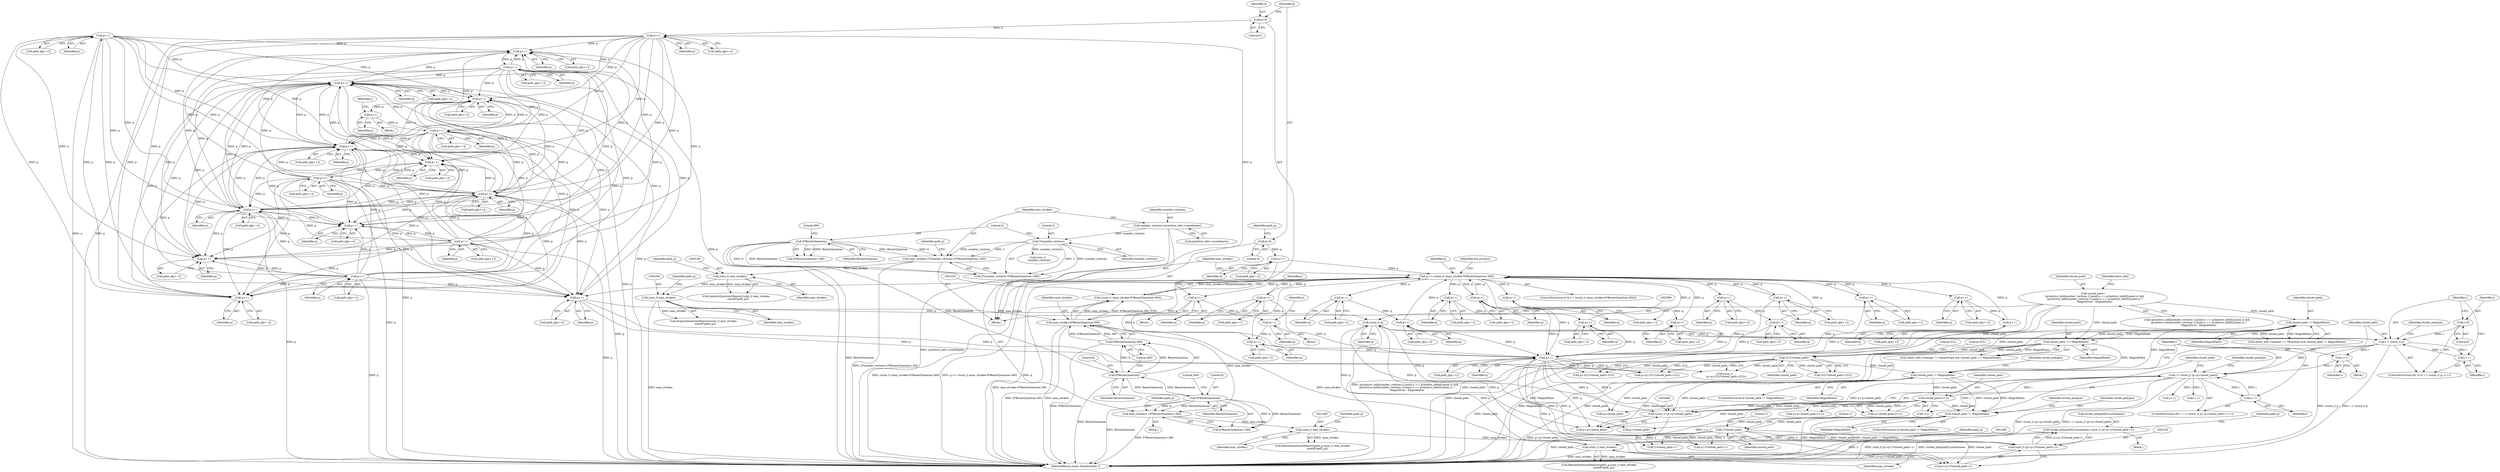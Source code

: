 digraph "0_ImageMagick_726812fa2fa7ce16bcf58f6e115f65427a1c0950_5@array" {
"1002735" [label="(Call,stroke_polygon[0].coordinates=(size_t) (p+q+2*closed_path+1))"];
"1002741" [label="(Call,(size_t) (p+q+2*closed_path+1))"];
"1002597" [label="(Call,(ssize_t) p)"];
"1002552" [label="(Call,p++)"];
"1001795" [label="(Call,p++)"];
"1001787" [label="(Call,p++)"];
"1001606" [label="(Call,p++)"];
"1001598" [label="(Call,p++)"];
"1002178" [label="(Call,p++)"];
"1002482" [label="(Call,p++)"];
"1002477" [label="(Call,p++)"];
"1002395" [label="(Call,p++)"];
"1001679" [label="(Call,p++)"];
"1000798" [label="(Call,p++)"];
"1000789" [label="(Call,p=0)"];
"1002026" [label="(Call,p++)"];
"1002018" [label="(Call,p++)"];
"1001713" [label="(Call,p++)"];
"1001705" [label="(Call,p++)"];
"1002212" [label="(Call,p++)"];
"1002204" [label="(Call,p++)"];
"1001777" [label="(Call,p++)"];
"1001588" [label="(Call,p++)"];
"1002560" [label="(Call,q++)"];
"1002105" [label="(Call,q++)"];
"1002097" [label="(Call,q++)"];
"1001422" [label="(Call,q >= (ssize_t) (max_strokes-6*BezierQuantum-360))"];
"1002170" [label="(Call,q++)"];
"1002196" [label="(Call,q++)"];
"1002188" [label="(Call,q++)"];
"1001697" [label="(Call,q++)"];
"1001689" [label="(Call,q++)"];
"1001999" [label="(Call,q++)"];
"1001915" [label="(Call,q++)"];
"1001994" [label="(Call,q++)"];
"1002276" [label="(Call,q++)"];
"1002294" [label="(Call,q++)"];
"1002286" [label="(Call,q++)"];
"1001527" [label="(Call,q++)"];
"1001519" [label="(Call,q++)"];
"1000806" [label="(Call,q++)"];
"1000792" [label="(Call,q=0)"];
"1001671" [label="(Call,q++)"];
"1002087" [label="(Call,q++)"];
"1001424" [label="(Call,(ssize_t) (max_strokes-6*BezierQuantum-360))"];
"1001426" [label="(Call,max_strokes-6*BezierQuantum-360)"];
"1001459" [label="(Call,(size_t) max_strokes)"];
"1001447" [label="(Call,(size_t) max_strokes)"];
"1001434" [label="(Call,max_strokes+=6*BezierQuantum+360)"];
"1001437" [label="(Call,6*BezierQuantum)"];
"1001429" [label="(Call,6*BezierQuantum)"];
"1000148" [label="(Call,6*BezierQuantum)"];
"1000168" [label="(Call,(size_t) max_strokes)"];
"1000157" [label="(Call,(size_t) max_strokes)"];
"1000141" [label="(Call,max_strokes=2*number_vertices+6*BezierQuantum+360)"];
"1000144" [label="(Call,2*number_vertices)"];
"1000136" [label="(Call,number_vertices=primitive_info->coordinates)"];
"1001428" [label="(Call,6*BezierQuantum-360)"];
"1002748" [label="(Call,2*closed_path)"];
"1002682" [label="(Call,closed_path != MagickFalse)"];
"1002620" [label="(Call,closed_path != MagickFalse)"];
"1002577" [label="(Call,2UL*closed_path)"];
"1000274" [label="(Call,closed_path != MagickFalse)"];
"1000221" [label="(Call,closed_path=\n    (primitive_info[number_vertices-1].point.x == primitive_info[0].point.x) &&\n    (primitive_info[number_vertices-1].point.y == primitive_info[0].point.y) ?\n    MagickTrue : MagickFalse)"];
"1000440" [label="(Call,closed_path == MagickFalse)"];
"1002676" [label="(Call,closed_path-(i+1))"];
"1002645" [label="(Call,i < (ssize_t) (p+q+closed_path))"];
"1002642" [label="(Call,i++)"];
"1002595" [label="(Call,i < (ssize_t) p)"];
"1002592" [label="(Call,i=0)"];
"1002600" [label="(Call,i++)"];
"1002654" [label="(Call,i++)"];
"1002647" [label="(Call,(ssize_t) (p+q+closed_path))"];
"1002601" [label="(Identifier,i)"];
"1002018" [label="(Call,p++)"];
"1001677" [label="(Call,path_p[p++])"];
"1001431" [label="(Identifier,BezierQuantum)"];
"1001429" [label="(Call,6*BezierQuantum)"];
"1001778" [label="(Identifier,p)"];
"1002646" [label="(Identifier,i)"];
"1002552" [label="(Call,p++)"];
"1002411" [label="(Block,)"];
"1001697" [label="(Call,q++)"];
"1001452" [label="(Identifier,path_p)"];
"1001437" [label="(Call,6*BezierQuantum)"];
"1000146" [label="(Identifier,number_vertices)"];
"1000138" [label="(Call,primitive_info->coordinates)"];
"1001788" [label="(Identifier,p)"];
"1000792" [label="(Call,q=0)"];
"1002477" [label="(Call,p++)"];
"1000794" [label="(Literal,0)"];
"1000173" [label="(Identifier,path_q)"];
"1002596" [label="(Identifier,i)"];
"1002597" [label="(Call,(ssize_t) p)"];
"1002621" [label="(Identifier,closed_path)"];
"1001994" [label="(Call,q++)"];
"1002483" [label="(Identifier,p)"];
"1001599" [label="(Identifier,p)"];
"1001435" [label="(Identifier,max_strokes)"];
"1002295" [label="(Identifier,q)"];
"1001464" [label="(Identifier,path_q)"];
"1002642" [label="(Call,i++)"];
"1002591" [label="(ControlStructure,for (i=0; i < (ssize_t) p; i++))"];
"1002560" [label="(Call,q++)"];
"1002743" [label="(Call,p+q+2*closed_path+1)"];
"1002681" [label="(ControlStructure,if (closed_path != MagickFalse))"];
"1000806" [label="(Call,q++)"];
"1002179" [label="(Identifier,p)"];
"1000807" [label="(Identifier,q)"];
"1001997" [label="(Call,path_q[q++])"];
"1000797" [label="(Identifier,path_q)"];
"1002016" [label="(Call,path_p[p++])"];
"1000143" [label="(Call,2*number_vertices+6*BezierQuantum+360)"];
"1001428" [label="(Call,6*BezierQuantum-360)"];
"1001442" [label="(Identifier,path_p)"];
"1002393" [label="(Call,path_p[p++])"];
"1001447" [label="(Call,(size_t) max_strokes)"];
"1002622" [label="(Identifier,MagickFalse)"];
"1001588" [label="(Call,p++)"];
"1002095" [label="(Call,path_q[q++])"];
"1002026" [label="(Call,p++)"];
"1002024" [label="(Call,path_p[p++])"];
"1000151" [label="(Literal,360)"];
"1002623" [label="(Block,)"];
"1002482" [label="(Call,p++)"];
"1001424" [label="(Call,(ssize_t) (max_strokes-6*BezierQuantum-360))"];
"1002736" [label="(Call,stroke_polygon[0].coordinates)"];
"1001777" [label="(Call,p++)"];
"1002276" [label="(Call,q++)"];
"1001606" [label="(Call,p++)"];
"1001430" [label="(Literal,6)"];
"1002572" [label="(Call,p+q+2UL*closed_path+2UL)"];
"1001695" [label="(Call,path_q[q++])"];
"1001525" [label="(Call,path_q[q++])"];
"1002188" [label="(Call,q++)"];
"1002684" [label="(Identifier,MagickFalse)"];
"1002748" [label="(Call,2*closed_path)"];
"1002620" [label="(Call,closed_path != MagickFalse)"];
"1002000" [label="(Identifier,q)"];
"1000274" [label="(Call,closed_path != MagickFalse)"];
"1000799" [label="(Identifier,p)"];
"1002751" [label="(Literal,1)"];
"1002395" [label="(Call,p++)"];
"1002561" [label="(Identifier,q)"];
"1001427" [label="(Identifier,max_strokes)"];
"1001671" [label="(Call,q++)"];
"1001687" [label="(Call,path_q[q++])"];
"1001995" [label="(Identifier,q)"];
"1000167" [label="(Call,AcquireQuantumMemory((size_t) max_strokes,\n    sizeof(*path_q)))"];
"1000136" [label="(Call,number_vertices=primitive_info->coordinates)"];
"1002189" [label="(Identifier,q)"];
"1002599" [label="(Identifier,p)"];
"1002579" [label="(Identifier,closed_path)"];
"1002659" [label="(Identifier,stroke_polygon)"];
"1001793" [label="(Call,path_p[p++])"];
"1002550" [label="(Call,path_p[p++])"];
"1001915" [label="(Call,q++)"];
"1001457" [label="(Call,ResizeQuantumMemory(path_q,(size_t) max_strokes,\n           sizeof(*path_q)))"];
"1001927" [label="(Identifier,j)"];
"1001785" [label="(Call,path_p[p++])"];
"1001586" [label="(Call,path_p[p++])"];
"1002087" [label="(Call,q++)"];
"1002410" [label="(Identifier,j)"];
"1002772" [label="(MethodReturn,static PrimitiveInfo *)"];
"1001528" [label="(Identifier,q)"];
"1002747" [label="(Call,2*closed_path+1)"];
"1001706" [label="(Identifier,p)"];
"1000434" [label="(Call,(draw_info->linecap == SquareCap) && (closed_path == MagickFalse))"];
"1002590" [label="(Block,)"];
"1002649" [label="(Call,p+q+closed_path)"];
"1000440" [label="(Call,closed_path == MagickFalse)"];
"1001796" [label="(Identifier,p)"];
"1000180" [label="(Call,(size_t)\n    number_vertices)"];
"1001589" [label="(Identifier,p)"];
"1001517" [label="(Call,path_q[q++])"];
"1002176" [label="(Call,path_p[p++])"];
"1000142" [label="(Identifier,max_strokes)"];
"1002702" [label="(Call,p+closed_path)"];
"1000153" [label="(Identifier,path_p)"];
"1002749" [label="(Literal,2)"];
"1000798" [label="(Call,p++)"];
"1001703" [label="(Call,path_p[p++])"];
"1001423" [label="(Identifier,q)"];
"1002213" [label="(Identifier,p)"];
"1001449" [label="(Identifier,max_strokes)"];
"1002688" [label="(Identifier,stroke_polygon)"];
"1002654" [label="(Call,i++)"];
"1002553" [label="(Identifier,p)"];
"1002676" [label="(Call,closed_path-(i+1))"];
"1001720" [label="(Block,)"];
"1002643" [label="(Identifier,i)"];
"1002678" [label="(Call,i+1)"];
"1002594" [label="(Literal,0)"];
"1001679" [label="(Call,p++)"];
"1002210" [label="(Call,path_p[p++])"];
"1001598" [label="(Call,p++)"];
"1000796" [label="(Call,path_q[p++])"];
"1002287" [label="(Identifier,q)"];
"1000147" [label="(Call,6*BezierQuantum+360)"];
"1000141" [label="(Call,max_strokes=2*number_vertices+6*BezierQuantum+360)"];
"1002683" [label="(Identifier,closed_path)"];
"1001669" [label="(Call,path_q[q++])"];
"1002088" [label="(Identifier,q)"];
"1000148" [label="(Call,6*BezierQuantum)"];
"1002674" [label="(Call,q+closed_path-(i+1))"];
"1002593" [label="(Identifier,i)"];
"1002682" [label="(Call,closed_path != MagickFalse)"];
"1002753" [label="(Identifier,path_p)"];
"1002178" [label="(Call,p++)"];
"1001440" [label="(Literal,360)"];
"1002672" [label="(Call,p+q+closed_path-(i+1))"];
"1002204" [label="(Call,p++)"];
"1000223" [label="(Call,(primitive_info[number_vertices-1].point.x == primitive_info[0].point.x) &&\n    (primitive_info[number_vertices-1].point.y == primitive_info[0].point.y) ?\n    MagickTrue : MagickFalse)"];
"1000170" [label="(Identifier,max_strokes)"];
"1000791" [label="(Literal,0)"];
"1002097" [label="(Call,q++)"];
"1000790" [label="(Identifier,p)"];
"1000150" [label="(Identifier,BezierQuantum)"];
"1001672" [label="(Identifier,q)"];
"1000276" [label="(Identifier,MagickFalse)"];
"1002019" [label="(Identifier,p)"];
"1002478" [label="(Identifier,p)"];
"1001604" [label="(Call,path_p[p++])"];
"1001999" [label="(Call,q++)"];
"1002085" [label="(Call,path_q[q++])"];
"1002570" [label="(Call,(size_t)\n    (p+q+2UL*closed_path+2UL))"];
"1001698" [label="(Identifier,q)"];
"1001459" [label="(Call,(size_t) max_strokes)"];
"1002745" [label="(Call,q+2*closed_path+1)"];
"1002592" [label="(Call,i=0)"];
"1000804" [label="(Call,path_p[q++])"];
"1001438" [label="(Literal,6)"];
"1002600" [label="(Call,i++)"];
"1002578" [label="(Literal,2UL)"];
"1001432" [label="(Literal,360)"];
"1002750" [label="(Identifier,closed_path)"];
"1002027" [label="(Identifier,p)"];
"1001711" [label="(Call,path_p[p++])"];
"1002735" [label="(Call,stroke_polygon[0].coordinates=(size_t) (p+q+2*closed_path+1))"];
"1002580" [label="(Literal,2UL)"];
"1002480" [label="(Call,path_p[p++])"];
"1001527" [label="(Call,q++)"];
"1001445" [label="(Call,ResizeQuantumMemory(path_p,(size_t) max_strokes,\n           sizeof(*path_p)))"];
"1001461" [label="(Identifier,max_strokes)"];
"1000156" [label="(Call,AcquireQuantumMemory((size_t) max_strokes,\n    sizeof(*path_p)))"];
"1002647" [label="(Call,(ssize_t) (p+q+closed_path))"];
"1001421" [label="(ControlStructure,if (q >= (ssize_t) (max_strokes-6*BezierQuantum-360)))"];
"1001489" [label="(Identifier,dot_product)"];
"1001714" [label="(Identifier,p)"];
"1001787" [label="(Call,p++)"];
"1002595" [label="(Call,i < (ssize_t) p)"];
"1002168" [label="(Call,path_q[q++])"];
"1002577" [label="(Call,2UL*closed_path)"];
"1000221" [label="(Call,closed_path=\n    (primitive_info[number_vertices-1].point.x == primitive_info[0].point.x) &&\n    (primitive_info[number_vertices-1].point.y == primitive_info[0].point.y) ?\n    MagickTrue : MagickFalse)"];
"1002194" [label="(Call,path_q[q++])"];
"1002626" [label="(Identifier,stroke_polygon)"];
"1001795" [label="(Call,p++)"];
"1002284" [label="(Call,path_q[q++])"];
"1002558" [label="(Call,path_q[q++])"];
"1002651" [label="(Call,q+closed_path)"];
"1002196" [label="(Call,q++)"];
"1001433" [label="(Block,)"];
"1000162" [label="(Identifier,path_p)"];
"1002205" [label="(Identifier,p)"];
"1002655" [label="(Identifier,i)"];
"1002202" [label="(Call,path_p[p++])"];
"1001426" [label="(Call,max_strokes-6*BezierQuantum-360)"];
"1002605" [label="(Identifier,stroke_polygon)"];
"1001916" [label="(Identifier,q)"];
"1002726" [label="(Call,i++)"];
"1001689" [label="(Call,q++)"];
"1002170" [label="(Call,q++)"];
"1001919" [label="(Identifier,j)"];
"1001434" [label="(Call,max_strokes+=6*BezierQuantum+360)"];
"1000275" [label="(Identifier,closed_path)"];
"1001596" [label="(Call,path_p[p++])"];
"1002294" [label="(Call,q++)"];
"1002644" [label="(ControlStructure,for ( ; i < (ssize_t) (p+q+closed_path); i++))"];
"1001422" [label="(Call,q >= (ssize_t) (max_strokes-6*BezierQuantum-360))"];
"1002286" [label="(Call,q++)"];
"1001439" [label="(Identifier,BezierQuantum)"];
"1002645" [label="(Call,i < (ssize_t) (p+q+closed_path))"];
"1002106" [label="(Identifier,q)"];
"1002741" [label="(Call,(size_t) (p+q+2*closed_path+1))"];
"1001520" [label="(Identifier,q)"];
"1000442" [label="(Identifier,MagickFalse)"];
"1002274" [label="(Call,path_q[q++])"];
"1001436" [label="(Call,6*BezierQuantum+360)"];
"1001519" [label="(Call,q++)"];
"1002292" [label="(Call,path_q[q++])"];
"1001705" [label="(Call,p++)"];
"1000144" [label="(Call,2*number_vertices)"];
"1002619" [label="(ControlStructure,if (closed_path != MagickFalse))"];
"1000137" [label="(Identifier,number_vertices)"];
"1000793" [label="(Identifier,q)"];
"1001690" [label="(Identifier,q)"];
"1001607" [label="(Identifier,p)"];
"1002105" [label="(Call,q++)"];
"1002574" [label="(Call,q+2UL*closed_path+2UL)"];
"1002186" [label="(Call,path_q[q++])"];
"1000222" [label="(Identifier,closed_path)"];
"1002277" [label="(Identifier,q)"];
"1000157" [label="(Call,(size_t) max_strokes)"];
"1000789" [label="(Call,p=0)"];
"1001775" [label="(Call,path_p[p++])"];
"1002396" [label="(Identifier,p)"];
"1000159" [label="(Identifier,max_strokes)"];
"1001713" [label="(Call,p++)"];
"1002171" [label="(Identifier,q)"];
"1002576" [label="(Call,2UL*closed_path+2UL)"];
"1002710" [label="(Identifier,stroke_polygon)"];
"1002677" [label="(Identifier,closed_path)"];
"1002212" [label="(Call,p++)"];
"1001680" [label="(Identifier,p)"];
"1002197" [label="(Identifier,q)"];
"1000149" [label="(Literal,6)"];
"1000168" [label="(Call,(size_t) max_strokes)"];
"1000268" [label="(Call,(draw_info->linejoin == MiterJoin) && (closed_path != MagickFalse))"];
"1000441" [label="(Identifier,closed_path)"];
"1002706" [label="(Call,i++)"];
"1001928" [label="(Block,)"];
"1000265" [label="(Identifier,draw_info)"];
"1002103" [label="(Call,path_q[q++])"];
"1002098" [label="(Identifier,q)"];
"1000145" [label="(Literal,2)"];
"1000108" [label="(Block,)"];
"1002735" -> "1002590"  [label="AST: "];
"1002735" -> "1002741"  [label="CFG: "];
"1002736" -> "1002735"  [label="AST: "];
"1002741" -> "1002735"  [label="AST: "];
"1002753" -> "1002735"  [label="CFG: "];
"1002735" -> "1002772"  [label="DDG: (size_t) (p+q+2*closed_path+1)"];
"1002735" -> "1002772"  [label="DDG: stroke_polygon[0].coordinates"];
"1002741" -> "1002735"  [label="DDG: p+q+2*closed_path+1"];
"1002741" -> "1002743"  [label="CFG: "];
"1002742" -> "1002741"  [label="AST: "];
"1002743" -> "1002741"  [label="AST: "];
"1002741" -> "1002772"  [label="DDG: p+q+2*closed_path+1"];
"1002597" -> "1002741"  [label="DDG: p"];
"1002560" -> "1002741"  [label="DDG: q"];
"1002748" -> "1002741"  [label="DDG: 2"];
"1002748" -> "1002741"  [label="DDG: closed_path"];
"1002597" -> "1002595"  [label="AST: "];
"1002597" -> "1002599"  [label="CFG: "];
"1002598" -> "1002597"  [label="AST: "];
"1002599" -> "1002597"  [label="AST: "];
"1002595" -> "1002597"  [label="CFG: "];
"1002597" -> "1002595"  [label="DDG: p"];
"1002552" -> "1002597"  [label="DDG: p"];
"1002597" -> "1002647"  [label="DDG: p"];
"1002597" -> "1002649"  [label="DDG: p"];
"1002597" -> "1002702"  [label="DDG: p"];
"1002597" -> "1002743"  [label="DDG: p"];
"1002552" -> "1002550"  [label="AST: "];
"1002552" -> "1002553"  [label="CFG: "];
"1002553" -> "1002552"  [label="AST: "];
"1002550" -> "1002552"  [label="CFG: "];
"1001795" -> "1002552"  [label="DDG: p"];
"1001606" -> "1002552"  [label="DDG: p"];
"1002178" -> "1002552"  [label="DDG: p"];
"1002482" -> "1002552"  [label="DDG: p"];
"1001679" -> "1002552"  [label="DDG: p"];
"1000798" -> "1002552"  [label="DDG: p"];
"1002026" -> "1002552"  [label="DDG: p"];
"1001713" -> "1002552"  [label="DDG: p"];
"1002212" -> "1002552"  [label="DDG: p"];
"1001777" -> "1002552"  [label="DDG: p"];
"1001588" -> "1002552"  [label="DDG: p"];
"1002552" -> "1002570"  [label="DDG: p"];
"1002552" -> "1002572"  [label="DDG: p"];
"1001795" -> "1001793"  [label="AST: "];
"1001795" -> "1001796"  [label="CFG: "];
"1001796" -> "1001795"  [label="AST: "];
"1001793" -> "1001795"  [label="CFG: "];
"1001795" -> "1002772"  [label="DDG: p"];
"1001795" -> "1001588"  [label="DDG: p"];
"1001795" -> "1001598"  [label="DDG: p"];
"1001795" -> "1001679"  [label="DDG: p"];
"1001795" -> "1001705"  [label="DDG: p"];
"1001795" -> "1001777"  [label="DDG: p"];
"1001795" -> "1001787"  [label="DDG: p"];
"1001787" -> "1001795"  [label="DDG: p"];
"1001795" -> "1002018"  [label="DDG: p"];
"1001795" -> "1002178"  [label="DDG: p"];
"1001795" -> "1002204"  [label="DDG: p"];
"1001795" -> "1002395"  [label="DDG: p"];
"1001787" -> "1001785"  [label="AST: "];
"1001787" -> "1001788"  [label="CFG: "];
"1001788" -> "1001787"  [label="AST: "];
"1001785" -> "1001787"  [label="CFG: "];
"1001606" -> "1001787"  [label="DDG: p"];
"1002178" -> "1001787"  [label="DDG: p"];
"1002482" -> "1001787"  [label="DDG: p"];
"1001679" -> "1001787"  [label="DDG: p"];
"1000798" -> "1001787"  [label="DDG: p"];
"1002026" -> "1001787"  [label="DDG: p"];
"1001713" -> "1001787"  [label="DDG: p"];
"1002212" -> "1001787"  [label="DDG: p"];
"1001777" -> "1001787"  [label="DDG: p"];
"1001588" -> "1001787"  [label="DDG: p"];
"1001606" -> "1001604"  [label="AST: "];
"1001606" -> "1001607"  [label="CFG: "];
"1001607" -> "1001606"  [label="AST: "];
"1001604" -> "1001606"  [label="CFG: "];
"1001606" -> "1002772"  [label="DDG: p"];
"1001606" -> "1001588"  [label="DDG: p"];
"1001606" -> "1001598"  [label="DDG: p"];
"1001598" -> "1001606"  [label="DDG: p"];
"1001606" -> "1001679"  [label="DDG: p"];
"1001606" -> "1001705"  [label="DDG: p"];
"1001606" -> "1001777"  [label="DDG: p"];
"1001606" -> "1002018"  [label="DDG: p"];
"1001606" -> "1002178"  [label="DDG: p"];
"1001606" -> "1002204"  [label="DDG: p"];
"1001606" -> "1002395"  [label="DDG: p"];
"1001598" -> "1001596"  [label="AST: "];
"1001598" -> "1001599"  [label="CFG: "];
"1001599" -> "1001598"  [label="AST: "];
"1001596" -> "1001598"  [label="CFG: "];
"1002178" -> "1001598"  [label="DDG: p"];
"1002482" -> "1001598"  [label="DDG: p"];
"1001679" -> "1001598"  [label="DDG: p"];
"1000798" -> "1001598"  [label="DDG: p"];
"1002026" -> "1001598"  [label="DDG: p"];
"1001713" -> "1001598"  [label="DDG: p"];
"1002212" -> "1001598"  [label="DDG: p"];
"1001777" -> "1001598"  [label="DDG: p"];
"1001588" -> "1001598"  [label="DDG: p"];
"1002178" -> "1002176"  [label="AST: "];
"1002178" -> "1002179"  [label="CFG: "];
"1002179" -> "1002178"  [label="AST: "];
"1002176" -> "1002178"  [label="CFG: "];
"1002178" -> "1002772"  [label="DDG: p"];
"1002178" -> "1001588"  [label="DDG: p"];
"1002178" -> "1001679"  [label="DDG: p"];
"1002178" -> "1001705"  [label="DDG: p"];
"1002178" -> "1001777"  [label="DDG: p"];
"1002178" -> "1002018"  [label="DDG: p"];
"1002482" -> "1002178"  [label="DDG: p"];
"1001679" -> "1002178"  [label="DDG: p"];
"1000798" -> "1002178"  [label="DDG: p"];
"1002026" -> "1002178"  [label="DDG: p"];
"1001713" -> "1002178"  [label="DDG: p"];
"1002212" -> "1002178"  [label="DDG: p"];
"1001777" -> "1002178"  [label="DDG: p"];
"1001588" -> "1002178"  [label="DDG: p"];
"1002178" -> "1002204"  [label="DDG: p"];
"1002178" -> "1002395"  [label="DDG: p"];
"1002482" -> "1002480"  [label="AST: "];
"1002482" -> "1002483"  [label="CFG: "];
"1002483" -> "1002482"  [label="AST: "];
"1002480" -> "1002482"  [label="CFG: "];
"1002482" -> "1002772"  [label="DDG: p"];
"1002482" -> "1001588"  [label="DDG: p"];
"1002482" -> "1001679"  [label="DDG: p"];
"1002482" -> "1001705"  [label="DDG: p"];
"1002482" -> "1001777"  [label="DDG: p"];
"1002482" -> "1002018"  [label="DDG: p"];
"1002482" -> "1002204"  [label="DDG: p"];
"1002482" -> "1002395"  [label="DDG: p"];
"1002477" -> "1002482"  [label="DDG: p"];
"1002395" -> "1002482"  [label="DDG: p"];
"1002477" -> "1002411"  [label="AST: "];
"1002477" -> "1002478"  [label="CFG: "];
"1002478" -> "1002477"  [label="AST: "];
"1002410" -> "1002477"  [label="CFG: "];
"1002395" -> "1002477"  [label="DDG: p"];
"1002395" -> "1002393"  [label="AST: "];
"1002395" -> "1002396"  [label="CFG: "];
"1002396" -> "1002395"  [label="AST: "];
"1002393" -> "1002395"  [label="CFG: "];
"1001679" -> "1002395"  [label="DDG: p"];
"1000798" -> "1002395"  [label="DDG: p"];
"1002026" -> "1002395"  [label="DDG: p"];
"1001713" -> "1002395"  [label="DDG: p"];
"1002212" -> "1002395"  [label="DDG: p"];
"1001777" -> "1002395"  [label="DDG: p"];
"1001588" -> "1002395"  [label="DDG: p"];
"1001679" -> "1001677"  [label="AST: "];
"1001679" -> "1001680"  [label="CFG: "];
"1001680" -> "1001679"  [label="AST: "];
"1001677" -> "1001679"  [label="CFG: "];
"1001679" -> "1002772"  [label="DDG: p"];
"1001679" -> "1001588"  [label="DDG: p"];
"1000798" -> "1001679"  [label="DDG: p"];
"1002026" -> "1001679"  [label="DDG: p"];
"1001713" -> "1001679"  [label="DDG: p"];
"1002212" -> "1001679"  [label="DDG: p"];
"1001777" -> "1001679"  [label="DDG: p"];
"1001588" -> "1001679"  [label="DDG: p"];
"1001679" -> "1001705"  [label="DDG: p"];
"1001679" -> "1001777"  [label="DDG: p"];
"1001679" -> "1002018"  [label="DDG: p"];
"1001679" -> "1002204"  [label="DDG: p"];
"1000798" -> "1000796"  [label="AST: "];
"1000798" -> "1000799"  [label="CFG: "];
"1000799" -> "1000798"  [label="AST: "];
"1000796" -> "1000798"  [label="CFG: "];
"1000798" -> "1002772"  [label="DDG: p"];
"1000789" -> "1000798"  [label="DDG: p"];
"1000798" -> "1001588"  [label="DDG: p"];
"1000798" -> "1001705"  [label="DDG: p"];
"1000798" -> "1001777"  [label="DDG: p"];
"1000798" -> "1002018"  [label="DDG: p"];
"1000798" -> "1002204"  [label="DDG: p"];
"1000789" -> "1000108"  [label="AST: "];
"1000789" -> "1000791"  [label="CFG: "];
"1000790" -> "1000789"  [label="AST: "];
"1000791" -> "1000789"  [label="AST: "];
"1000793" -> "1000789"  [label="CFG: "];
"1002026" -> "1002024"  [label="AST: "];
"1002026" -> "1002027"  [label="CFG: "];
"1002027" -> "1002026"  [label="AST: "];
"1002024" -> "1002026"  [label="CFG: "];
"1002026" -> "1002772"  [label="DDG: p"];
"1002026" -> "1001588"  [label="DDG: p"];
"1002026" -> "1001705"  [label="DDG: p"];
"1002026" -> "1001777"  [label="DDG: p"];
"1002026" -> "1002018"  [label="DDG: p"];
"1002018" -> "1002026"  [label="DDG: p"];
"1002026" -> "1002204"  [label="DDG: p"];
"1002018" -> "1002016"  [label="AST: "];
"1002018" -> "1002019"  [label="CFG: "];
"1002019" -> "1002018"  [label="AST: "];
"1002016" -> "1002018"  [label="CFG: "];
"1001713" -> "1002018"  [label="DDG: p"];
"1002212" -> "1002018"  [label="DDG: p"];
"1001777" -> "1002018"  [label="DDG: p"];
"1001588" -> "1002018"  [label="DDG: p"];
"1001713" -> "1001711"  [label="AST: "];
"1001713" -> "1001714"  [label="CFG: "];
"1001714" -> "1001713"  [label="AST: "];
"1001711" -> "1001713"  [label="CFG: "];
"1001713" -> "1002772"  [label="DDG: p"];
"1001713" -> "1001588"  [label="DDG: p"];
"1001713" -> "1001705"  [label="DDG: p"];
"1001705" -> "1001713"  [label="DDG: p"];
"1001713" -> "1001777"  [label="DDG: p"];
"1001713" -> "1002204"  [label="DDG: p"];
"1001705" -> "1001703"  [label="AST: "];
"1001705" -> "1001706"  [label="CFG: "];
"1001706" -> "1001705"  [label="AST: "];
"1001703" -> "1001705"  [label="CFG: "];
"1002212" -> "1001705"  [label="DDG: p"];
"1001777" -> "1001705"  [label="DDG: p"];
"1001588" -> "1001705"  [label="DDG: p"];
"1002212" -> "1002210"  [label="AST: "];
"1002212" -> "1002213"  [label="CFG: "];
"1002213" -> "1002212"  [label="AST: "];
"1002210" -> "1002212"  [label="CFG: "];
"1002212" -> "1002772"  [label="DDG: p"];
"1002212" -> "1001588"  [label="DDG: p"];
"1002212" -> "1001777"  [label="DDG: p"];
"1002212" -> "1002204"  [label="DDG: p"];
"1002204" -> "1002212"  [label="DDG: p"];
"1002204" -> "1002202"  [label="AST: "];
"1002204" -> "1002205"  [label="CFG: "];
"1002205" -> "1002204"  [label="AST: "];
"1002202" -> "1002204"  [label="CFG: "];
"1001777" -> "1002204"  [label="DDG: p"];
"1001588" -> "1002204"  [label="DDG: p"];
"1001777" -> "1001775"  [label="AST: "];
"1001777" -> "1001778"  [label="CFG: "];
"1001778" -> "1001777"  [label="AST: "];
"1001775" -> "1001777"  [label="CFG: "];
"1001777" -> "1002772"  [label="DDG: p"];
"1001777" -> "1001588"  [label="DDG: p"];
"1001588" -> "1001777"  [label="DDG: p"];
"1001588" -> "1001586"  [label="AST: "];
"1001588" -> "1001589"  [label="CFG: "];
"1001589" -> "1001588"  [label="AST: "];
"1001586" -> "1001588"  [label="CFG: "];
"1001588" -> "1002772"  [label="DDG: p"];
"1002560" -> "1002558"  [label="AST: "];
"1002560" -> "1002561"  [label="CFG: "];
"1002561" -> "1002560"  [label="AST: "];
"1002558" -> "1002560"  [label="CFG: "];
"1002105" -> "1002560"  [label="DDG: q"];
"1002170" -> "1002560"  [label="DDG: q"];
"1002196" -> "1002560"  [label="DDG: q"];
"1001697" -> "1002560"  [label="DDG: q"];
"1001422" -> "1002560"  [label="DDG: q"];
"1001999" -> "1002560"  [label="DDG: q"];
"1002276" -> "1002560"  [label="DDG: q"];
"1002294" -> "1002560"  [label="DDG: q"];
"1001527" -> "1002560"  [label="DDG: q"];
"1000806" -> "1002560"  [label="DDG: q"];
"1001671" -> "1002560"  [label="DDG: q"];
"1002087" -> "1002560"  [label="DDG: q"];
"1002560" -> "1002570"  [label="DDG: q"];
"1002560" -> "1002572"  [label="DDG: q"];
"1002560" -> "1002574"  [label="DDG: q"];
"1002560" -> "1002647"  [label="DDG: q"];
"1002560" -> "1002649"  [label="DDG: q"];
"1002560" -> "1002651"  [label="DDG: q"];
"1002560" -> "1002743"  [label="DDG: q"];
"1002560" -> "1002745"  [label="DDG: q"];
"1002105" -> "1002103"  [label="AST: "];
"1002105" -> "1002106"  [label="CFG: "];
"1002106" -> "1002105"  [label="AST: "];
"1002103" -> "1002105"  [label="CFG: "];
"1002105" -> "1001422"  [label="DDG: q"];
"1002097" -> "1002105"  [label="DDG: q"];
"1002097" -> "1002095"  [label="AST: "];
"1002097" -> "1002098"  [label="CFG: "];
"1002098" -> "1002097"  [label="AST: "];
"1002095" -> "1002097"  [label="CFG: "];
"1001422" -> "1002097"  [label="DDG: q"];
"1001422" -> "1001421"  [label="AST: "];
"1001422" -> "1001424"  [label="CFG: "];
"1001423" -> "1001422"  [label="AST: "];
"1001424" -> "1001422"  [label="AST: "];
"1001435" -> "1001422"  [label="CFG: "];
"1001489" -> "1001422"  [label="CFG: "];
"1001422" -> "1002772"  [label="DDG: q >= (ssize_t) (max_strokes-6*BezierQuantum-360)"];
"1001422" -> "1002772"  [label="DDG: q"];
"1001422" -> "1002772"  [label="DDG: (ssize_t) (max_strokes-6*BezierQuantum-360)"];
"1002170" -> "1001422"  [label="DDG: q"];
"1002196" -> "1001422"  [label="DDG: q"];
"1001697" -> "1001422"  [label="DDG: q"];
"1001999" -> "1001422"  [label="DDG: q"];
"1002276" -> "1001422"  [label="DDG: q"];
"1002294" -> "1001422"  [label="DDG: q"];
"1001527" -> "1001422"  [label="DDG: q"];
"1000806" -> "1001422"  [label="DDG: q"];
"1001671" -> "1001422"  [label="DDG: q"];
"1002087" -> "1001422"  [label="DDG: q"];
"1001424" -> "1001422"  [label="DDG: max_strokes-6*BezierQuantum-360"];
"1001422" -> "1001519"  [label="DDG: q"];
"1001422" -> "1001671"  [label="DDG: q"];
"1001422" -> "1001689"  [label="DDG: q"];
"1001422" -> "1001915"  [label="DDG: q"];
"1001422" -> "1002087"  [label="DDG: q"];
"1001422" -> "1002170"  [label="DDG: q"];
"1001422" -> "1002188"  [label="DDG: q"];
"1001422" -> "1002276"  [label="DDG: q"];
"1001422" -> "1002286"  [label="DDG: q"];
"1002170" -> "1002168"  [label="AST: "];
"1002170" -> "1002171"  [label="CFG: "];
"1002171" -> "1002170"  [label="AST: "];
"1002168" -> "1002170"  [label="CFG: "];
"1002196" -> "1002194"  [label="AST: "];
"1002196" -> "1002197"  [label="CFG: "];
"1002197" -> "1002196"  [label="AST: "];
"1002194" -> "1002196"  [label="CFG: "];
"1002188" -> "1002196"  [label="DDG: q"];
"1002188" -> "1002186"  [label="AST: "];
"1002188" -> "1002189"  [label="CFG: "];
"1002189" -> "1002188"  [label="AST: "];
"1002186" -> "1002188"  [label="CFG: "];
"1001697" -> "1001695"  [label="AST: "];
"1001697" -> "1001698"  [label="CFG: "];
"1001698" -> "1001697"  [label="AST: "];
"1001695" -> "1001697"  [label="CFG: "];
"1001689" -> "1001697"  [label="DDG: q"];
"1001689" -> "1001687"  [label="AST: "];
"1001689" -> "1001690"  [label="CFG: "];
"1001690" -> "1001689"  [label="AST: "];
"1001687" -> "1001689"  [label="CFG: "];
"1001999" -> "1001997"  [label="AST: "];
"1001999" -> "1002000"  [label="CFG: "];
"1002000" -> "1001999"  [label="AST: "];
"1001997" -> "1001999"  [label="CFG: "];
"1001915" -> "1001999"  [label="DDG: q"];
"1001994" -> "1001999"  [label="DDG: q"];
"1001915" -> "1001720"  [label="AST: "];
"1001915" -> "1001916"  [label="CFG: "];
"1001916" -> "1001915"  [label="AST: "];
"1001919" -> "1001915"  [label="CFG: "];
"1001915" -> "1001994"  [label="DDG: q"];
"1001994" -> "1001928"  [label="AST: "];
"1001994" -> "1001995"  [label="CFG: "];
"1001995" -> "1001994"  [label="AST: "];
"1001927" -> "1001994"  [label="CFG: "];
"1002276" -> "1002274"  [label="AST: "];
"1002276" -> "1002277"  [label="CFG: "];
"1002277" -> "1002276"  [label="AST: "];
"1002274" -> "1002276"  [label="CFG: "];
"1002294" -> "1002292"  [label="AST: "];
"1002294" -> "1002295"  [label="CFG: "];
"1002295" -> "1002294"  [label="AST: "];
"1002292" -> "1002294"  [label="CFG: "];
"1002286" -> "1002294"  [label="DDG: q"];
"1002286" -> "1002284"  [label="AST: "];
"1002286" -> "1002287"  [label="CFG: "];
"1002287" -> "1002286"  [label="AST: "];
"1002284" -> "1002286"  [label="CFG: "];
"1001527" -> "1001525"  [label="AST: "];
"1001527" -> "1001528"  [label="CFG: "];
"1001528" -> "1001527"  [label="AST: "];
"1001525" -> "1001527"  [label="CFG: "];
"1001519" -> "1001527"  [label="DDG: q"];
"1001519" -> "1001517"  [label="AST: "];
"1001519" -> "1001520"  [label="CFG: "];
"1001520" -> "1001519"  [label="AST: "];
"1001517" -> "1001519"  [label="CFG: "];
"1000806" -> "1000804"  [label="AST: "];
"1000806" -> "1000807"  [label="CFG: "];
"1000807" -> "1000806"  [label="AST: "];
"1000804" -> "1000806"  [label="CFG: "];
"1000792" -> "1000806"  [label="DDG: q"];
"1000792" -> "1000108"  [label="AST: "];
"1000792" -> "1000794"  [label="CFG: "];
"1000793" -> "1000792"  [label="AST: "];
"1000794" -> "1000792"  [label="AST: "];
"1000797" -> "1000792"  [label="CFG: "];
"1001671" -> "1001669"  [label="AST: "];
"1001671" -> "1001672"  [label="CFG: "];
"1001672" -> "1001671"  [label="AST: "];
"1001669" -> "1001671"  [label="CFG: "];
"1002087" -> "1002085"  [label="AST: "];
"1002087" -> "1002088"  [label="CFG: "];
"1002088" -> "1002087"  [label="AST: "];
"1002085" -> "1002087"  [label="CFG: "];
"1001424" -> "1001426"  [label="CFG: "];
"1001425" -> "1001424"  [label="AST: "];
"1001426" -> "1001424"  [label="AST: "];
"1001424" -> "1002772"  [label="DDG: max_strokes-6*BezierQuantum-360"];
"1001426" -> "1001424"  [label="DDG: max_strokes"];
"1001426" -> "1001424"  [label="DDG: 6*BezierQuantum-360"];
"1001426" -> "1001428"  [label="CFG: "];
"1001427" -> "1001426"  [label="AST: "];
"1001428" -> "1001426"  [label="AST: "];
"1001426" -> "1002772"  [label="DDG: max_strokes"];
"1001426" -> "1002772"  [label="DDG: 6*BezierQuantum-360"];
"1001459" -> "1001426"  [label="DDG: max_strokes"];
"1000168" -> "1001426"  [label="DDG: max_strokes"];
"1001428" -> "1001426"  [label="DDG: 6*BezierQuantum"];
"1001428" -> "1001426"  [label="DDG: 360"];
"1001426" -> "1001434"  [label="DDG: max_strokes"];
"1001459" -> "1001457"  [label="AST: "];
"1001459" -> "1001461"  [label="CFG: "];
"1001460" -> "1001459"  [label="AST: "];
"1001461" -> "1001459"  [label="AST: "];
"1001464" -> "1001459"  [label="CFG: "];
"1001459" -> "1002772"  [label="DDG: max_strokes"];
"1001459" -> "1001457"  [label="DDG: max_strokes"];
"1001447" -> "1001459"  [label="DDG: max_strokes"];
"1001447" -> "1001445"  [label="AST: "];
"1001447" -> "1001449"  [label="CFG: "];
"1001448" -> "1001447"  [label="AST: "];
"1001449" -> "1001447"  [label="AST: "];
"1001452" -> "1001447"  [label="CFG: "];
"1001447" -> "1001445"  [label="DDG: max_strokes"];
"1001434" -> "1001447"  [label="DDG: max_strokes"];
"1001434" -> "1001433"  [label="AST: "];
"1001434" -> "1001436"  [label="CFG: "];
"1001435" -> "1001434"  [label="AST: "];
"1001436" -> "1001434"  [label="AST: "];
"1001442" -> "1001434"  [label="CFG: "];
"1001434" -> "1002772"  [label="DDG: 6*BezierQuantum+360"];
"1001437" -> "1001434"  [label="DDG: 6"];
"1001437" -> "1001434"  [label="DDG: BezierQuantum"];
"1001437" -> "1001436"  [label="AST: "];
"1001437" -> "1001439"  [label="CFG: "];
"1001438" -> "1001437"  [label="AST: "];
"1001439" -> "1001437"  [label="AST: "];
"1001440" -> "1001437"  [label="CFG: "];
"1001437" -> "1002772"  [label="DDG: BezierQuantum"];
"1001437" -> "1001429"  [label="DDG: BezierQuantum"];
"1001437" -> "1001436"  [label="DDG: 6"];
"1001437" -> "1001436"  [label="DDG: BezierQuantum"];
"1001429" -> "1001437"  [label="DDG: BezierQuantum"];
"1001429" -> "1001428"  [label="AST: "];
"1001429" -> "1001431"  [label="CFG: "];
"1001430" -> "1001429"  [label="AST: "];
"1001431" -> "1001429"  [label="AST: "];
"1001432" -> "1001429"  [label="CFG: "];
"1001429" -> "1002772"  [label="DDG: BezierQuantum"];
"1001429" -> "1001428"  [label="DDG: 6"];
"1001429" -> "1001428"  [label="DDG: BezierQuantum"];
"1000148" -> "1001429"  [label="DDG: BezierQuantum"];
"1000148" -> "1000147"  [label="AST: "];
"1000148" -> "1000150"  [label="CFG: "];
"1000149" -> "1000148"  [label="AST: "];
"1000150" -> "1000148"  [label="AST: "];
"1000151" -> "1000148"  [label="CFG: "];
"1000148" -> "1002772"  [label="DDG: BezierQuantum"];
"1000148" -> "1000141"  [label="DDG: 6"];
"1000148" -> "1000141"  [label="DDG: BezierQuantum"];
"1000148" -> "1000143"  [label="DDG: 6"];
"1000148" -> "1000143"  [label="DDG: BezierQuantum"];
"1000148" -> "1000147"  [label="DDG: 6"];
"1000148" -> "1000147"  [label="DDG: BezierQuantum"];
"1000168" -> "1000167"  [label="AST: "];
"1000168" -> "1000170"  [label="CFG: "];
"1000169" -> "1000168"  [label="AST: "];
"1000170" -> "1000168"  [label="AST: "];
"1000173" -> "1000168"  [label="CFG: "];
"1000168" -> "1002772"  [label="DDG: max_strokes"];
"1000168" -> "1000167"  [label="DDG: max_strokes"];
"1000157" -> "1000168"  [label="DDG: max_strokes"];
"1000157" -> "1000156"  [label="AST: "];
"1000157" -> "1000159"  [label="CFG: "];
"1000158" -> "1000157"  [label="AST: "];
"1000159" -> "1000157"  [label="AST: "];
"1000162" -> "1000157"  [label="CFG: "];
"1000157" -> "1000156"  [label="DDG: max_strokes"];
"1000141" -> "1000157"  [label="DDG: max_strokes"];
"1000141" -> "1000108"  [label="AST: "];
"1000141" -> "1000143"  [label="CFG: "];
"1000142" -> "1000141"  [label="AST: "];
"1000143" -> "1000141"  [label="AST: "];
"1000153" -> "1000141"  [label="CFG: "];
"1000141" -> "1002772"  [label="DDG: 2*number_vertices+6*BezierQuantum+360"];
"1000144" -> "1000141"  [label="DDG: 2"];
"1000144" -> "1000141"  [label="DDG: number_vertices"];
"1000144" -> "1000143"  [label="AST: "];
"1000144" -> "1000146"  [label="CFG: "];
"1000145" -> "1000144"  [label="AST: "];
"1000146" -> "1000144"  [label="AST: "];
"1000149" -> "1000144"  [label="CFG: "];
"1000144" -> "1000143"  [label="DDG: 2"];
"1000144" -> "1000143"  [label="DDG: number_vertices"];
"1000136" -> "1000144"  [label="DDG: number_vertices"];
"1000144" -> "1000180"  [label="DDG: number_vertices"];
"1000136" -> "1000108"  [label="AST: "];
"1000136" -> "1000138"  [label="CFG: "];
"1000137" -> "1000136"  [label="AST: "];
"1000138" -> "1000136"  [label="AST: "];
"1000142" -> "1000136"  [label="CFG: "];
"1000136" -> "1002772"  [label="DDG: primitive_info->coordinates"];
"1001428" -> "1001432"  [label="CFG: "];
"1001432" -> "1001428"  [label="AST: "];
"1001428" -> "1002772"  [label="DDG: 6*BezierQuantum"];
"1002748" -> "1002747"  [label="AST: "];
"1002748" -> "1002750"  [label="CFG: "];
"1002749" -> "1002748"  [label="AST: "];
"1002750" -> "1002748"  [label="AST: "];
"1002751" -> "1002748"  [label="CFG: "];
"1002748" -> "1002772"  [label="DDG: closed_path"];
"1002748" -> "1002743"  [label="DDG: 2"];
"1002748" -> "1002743"  [label="DDG: closed_path"];
"1002748" -> "1002745"  [label="DDG: 2"];
"1002748" -> "1002745"  [label="DDG: closed_path"];
"1002748" -> "1002747"  [label="DDG: 2"];
"1002748" -> "1002747"  [label="DDG: closed_path"];
"1002682" -> "1002748"  [label="DDG: closed_path"];
"1002682" -> "1002681"  [label="AST: "];
"1002682" -> "1002684"  [label="CFG: "];
"1002683" -> "1002682"  [label="AST: "];
"1002684" -> "1002682"  [label="AST: "];
"1002688" -> "1002682"  [label="CFG: "];
"1002710" -> "1002682"  [label="CFG: "];
"1002682" -> "1002772"  [label="DDG: MagickFalse"];
"1002682" -> "1002772"  [label="DDG: closed_path != MagickFalse"];
"1002620" -> "1002682"  [label="DDG: closed_path"];
"1002620" -> "1002682"  [label="DDG: MagickFalse"];
"1002676" -> "1002682"  [label="DDG: closed_path"];
"1002682" -> "1002702"  [label="DDG: closed_path"];
"1002620" -> "1002619"  [label="AST: "];
"1002620" -> "1002622"  [label="CFG: "];
"1002621" -> "1002620"  [label="AST: "];
"1002622" -> "1002620"  [label="AST: "];
"1002626" -> "1002620"  [label="CFG: "];
"1002646" -> "1002620"  [label="CFG: "];
"1002577" -> "1002620"  [label="DDG: closed_path"];
"1000274" -> "1002620"  [label="DDG: MagickFalse"];
"1000440" -> "1002620"  [label="DDG: MagickFalse"];
"1002620" -> "1002647"  [label="DDG: closed_path"];
"1002620" -> "1002649"  [label="DDG: closed_path"];
"1002620" -> "1002651"  [label="DDG: closed_path"];
"1002620" -> "1002676"  [label="DDG: closed_path"];
"1002577" -> "1002576"  [label="AST: "];
"1002577" -> "1002579"  [label="CFG: "];
"1002578" -> "1002577"  [label="AST: "];
"1002579" -> "1002577"  [label="AST: "];
"1002580" -> "1002577"  [label="CFG: "];
"1002577" -> "1002772"  [label="DDG: closed_path"];
"1002577" -> "1002570"  [label="DDG: 2UL"];
"1002577" -> "1002570"  [label="DDG: closed_path"];
"1002577" -> "1002572"  [label="DDG: 2UL"];
"1002577" -> "1002572"  [label="DDG: closed_path"];
"1002577" -> "1002574"  [label="DDG: 2UL"];
"1002577" -> "1002574"  [label="DDG: closed_path"];
"1002577" -> "1002576"  [label="DDG: 2UL"];
"1002577" -> "1002576"  [label="DDG: closed_path"];
"1000274" -> "1002577"  [label="DDG: closed_path"];
"1000221" -> "1002577"  [label="DDG: closed_path"];
"1000440" -> "1002577"  [label="DDG: closed_path"];
"1000274" -> "1000268"  [label="AST: "];
"1000274" -> "1000276"  [label="CFG: "];
"1000275" -> "1000274"  [label="AST: "];
"1000276" -> "1000274"  [label="AST: "];
"1000268" -> "1000274"  [label="CFG: "];
"1000274" -> "1002772"  [label="DDG: closed_path"];
"1000274" -> "1002772"  [label="DDG: MagickFalse"];
"1000274" -> "1000268"  [label="DDG: closed_path"];
"1000274" -> "1000268"  [label="DDG: MagickFalse"];
"1000221" -> "1000274"  [label="DDG: closed_path"];
"1000274" -> "1000440"  [label="DDG: closed_path"];
"1000274" -> "1000440"  [label="DDG: MagickFalse"];
"1000221" -> "1000108"  [label="AST: "];
"1000221" -> "1000223"  [label="CFG: "];
"1000222" -> "1000221"  [label="AST: "];
"1000223" -> "1000221"  [label="AST: "];
"1000265" -> "1000221"  [label="CFG: "];
"1000221" -> "1002772"  [label="DDG: (primitive_info[number_vertices-1].point.x == primitive_info[0].point.x) &&\n    (primitive_info[number_vertices-1].point.y == primitive_info[0].point.y) ?\n    MagickTrue : MagickFalse"];
"1000221" -> "1002772"  [label="DDG: closed_path"];
"1000221" -> "1000440"  [label="DDG: closed_path"];
"1000440" -> "1000434"  [label="AST: "];
"1000440" -> "1000442"  [label="CFG: "];
"1000441" -> "1000440"  [label="AST: "];
"1000442" -> "1000440"  [label="AST: "];
"1000434" -> "1000440"  [label="CFG: "];
"1000440" -> "1002772"  [label="DDG: MagickFalse"];
"1000440" -> "1002772"  [label="DDG: closed_path"];
"1000440" -> "1000434"  [label="DDG: closed_path"];
"1000440" -> "1000434"  [label="DDG: MagickFalse"];
"1002676" -> "1002674"  [label="AST: "];
"1002676" -> "1002678"  [label="CFG: "];
"1002677" -> "1002676"  [label="AST: "];
"1002678" -> "1002676"  [label="AST: "];
"1002674" -> "1002676"  [label="CFG: "];
"1002676" -> "1002772"  [label="DDG: i+1"];
"1002676" -> "1002647"  [label="DDG: closed_path"];
"1002676" -> "1002649"  [label="DDG: closed_path"];
"1002676" -> "1002651"  [label="DDG: closed_path"];
"1002676" -> "1002672"  [label="DDG: closed_path"];
"1002676" -> "1002672"  [label="DDG: i+1"];
"1002676" -> "1002674"  [label="DDG: closed_path"];
"1002676" -> "1002674"  [label="DDG: i+1"];
"1002645" -> "1002676"  [label="DDG: i"];
"1002645" -> "1002644"  [label="AST: "];
"1002645" -> "1002647"  [label="CFG: "];
"1002646" -> "1002645"  [label="AST: "];
"1002647" -> "1002645"  [label="AST: "];
"1002659" -> "1002645"  [label="CFG: "];
"1002683" -> "1002645"  [label="CFG: "];
"1002645" -> "1002772"  [label="DDG: (ssize_t) (p+q+closed_path)"];
"1002645" -> "1002772"  [label="DDG: i < (ssize_t) (p+q+closed_path)"];
"1002642" -> "1002645"  [label="DDG: i"];
"1002595" -> "1002645"  [label="DDG: i"];
"1002654" -> "1002645"  [label="DDG: i"];
"1002647" -> "1002645"  [label="DDG: p+q+closed_path"];
"1002645" -> "1002654"  [label="DDG: i"];
"1002645" -> "1002678"  [label="DDG: i"];
"1002645" -> "1002706"  [label="DDG: i"];
"1002645" -> "1002726"  [label="DDG: i"];
"1002642" -> "1002623"  [label="AST: "];
"1002642" -> "1002643"  [label="CFG: "];
"1002643" -> "1002642"  [label="AST: "];
"1002646" -> "1002642"  [label="CFG: "];
"1002595" -> "1002642"  [label="DDG: i"];
"1002595" -> "1002591"  [label="AST: "];
"1002596" -> "1002595"  [label="AST: "];
"1002605" -> "1002595"  [label="CFG: "];
"1002621" -> "1002595"  [label="CFG: "];
"1002595" -> "1002772"  [label="DDG: (ssize_t) p"];
"1002595" -> "1002772"  [label="DDG: i < (ssize_t) p"];
"1002592" -> "1002595"  [label="DDG: i"];
"1002600" -> "1002595"  [label="DDG: i"];
"1002595" -> "1002600"  [label="DDG: i"];
"1002592" -> "1002591"  [label="AST: "];
"1002592" -> "1002594"  [label="CFG: "];
"1002593" -> "1002592"  [label="AST: "];
"1002594" -> "1002592"  [label="AST: "];
"1002596" -> "1002592"  [label="CFG: "];
"1002600" -> "1002591"  [label="AST: "];
"1002600" -> "1002601"  [label="CFG: "];
"1002601" -> "1002600"  [label="AST: "];
"1002596" -> "1002600"  [label="CFG: "];
"1002654" -> "1002644"  [label="AST: "];
"1002654" -> "1002655"  [label="CFG: "];
"1002655" -> "1002654"  [label="AST: "];
"1002646" -> "1002654"  [label="CFG: "];
"1002647" -> "1002649"  [label="CFG: "];
"1002648" -> "1002647"  [label="AST: "];
"1002649" -> "1002647"  [label="AST: "];
"1002647" -> "1002772"  [label="DDG: p+q+closed_path"];
}
